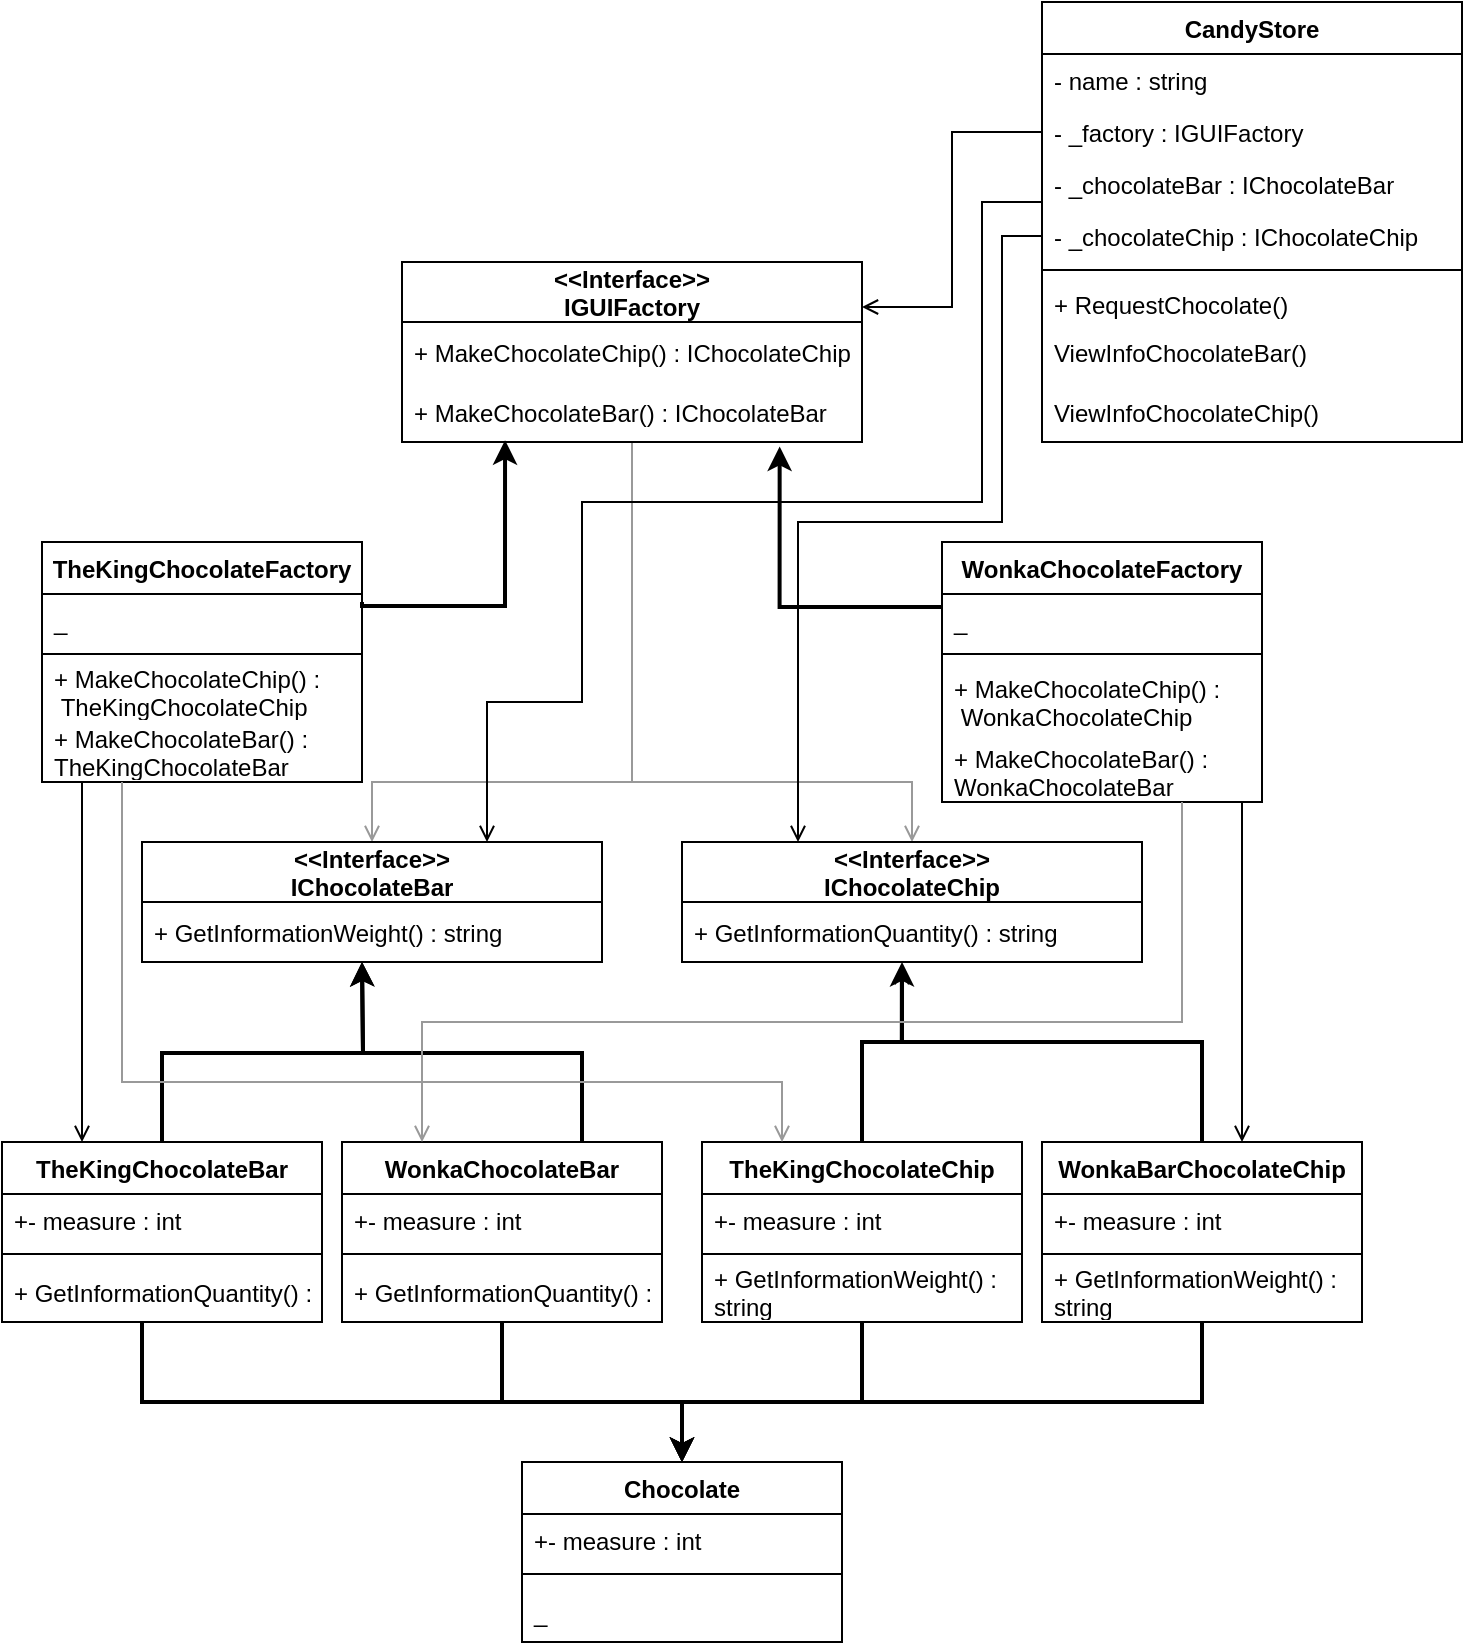 <mxfile version="15.5.2" type="device"><diagram id="3GgvhUc89ahAc1Mjnxzo" name="Page-1"><mxGraphModel dx="652" dy="363" grid="1" gridSize="10" guides="1" tooltips="1" connect="1" arrows="1" fold="1" page="1" pageScale="1" pageWidth="827" pageHeight="1169" math="0" shadow="0"><root><mxCell id="0"/><mxCell id="1" parent="0"/><mxCell id="TNm3wou5__plHZ7WyMn1-21" style="edgeStyle=orthogonalEdgeStyle;rounded=0;orthogonalLoop=1;jettySize=auto;html=1;entryX=0.5;entryY=0;entryDx=0;entryDy=0;fontColor=#000000;endArrow=open;endFill=0;strokeColor=#999999;" parent="1" source="TNm3wou5__plHZ7WyMn1-1" target="TNm3wou5__plHZ7WyMn1-16" edge="1"><mxGeometry relative="1" as="geometry"><Array as="points"><mxPoint x="345" y="430"/><mxPoint x="215" y="430"/></Array></mxGeometry></mxCell><mxCell id="TNm3wou5__plHZ7WyMn1-23" style="edgeStyle=orthogonalEdgeStyle;rounded=0;orthogonalLoop=1;jettySize=auto;html=1;entryX=0.5;entryY=0;entryDx=0;entryDy=0;fontColor=#000000;endArrow=open;endFill=0;strokeColor=#999999;" parent="1" source="TNm3wou5__plHZ7WyMn1-1" target="TNm3wou5__plHZ7WyMn1-19" edge="1"><mxGeometry relative="1" as="geometry"><Array as="points"><mxPoint x="345" y="430"/><mxPoint x="485" y="430"/></Array></mxGeometry></mxCell><mxCell id="TNm3wou5__plHZ7WyMn1-1" value="&lt;&lt;Interface&gt;&gt;&#10;IGUIFactory" style="swimlane;fontStyle=1;childLayout=stackLayout;horizontal=1;startSize=30;horizontalStack=0;resizeParent=1;resizeParentMax=0;resizeLast=0;collapsible=1;marginBottom=0;fontColor=#000000;labelBackgroundColor=none;" parent="1" vertex="1"><mxGeometry x="230" y="170" width="230" height="90" as="geometry"/></mxCell><mxCell id="TNm3wou5__plHZ7WyMn1-3" value="+ MakeChocolateChip() : IChocolateChip" style="text;strokeColor=none;fillColor=none;align=left;verticalAlign=middle;spacingLeft=4;spacingRight=4;overflow=hidden;points=[[0,0.5],[1,0.5]];portConstraint=eastwest;rotatable=0;" parent="TNm3wou5__plHZ7WyMn1-1" vertex="1"><mxGeometry y="30" width="230" height="30" as="geometry"/></mxCell><mxCell id="TNm3wou5__plHZ7WyMn1-2" value="+ MakeChocolateBar() : IChocolateBar" style="text;strokeColor=none;fillColor=none;align=left;verticalAlign=middle;spacingLeft=4;spacingRight=4;overflow=hidden;points=[[0,0.5],[1,0.5]];portConstraint=eastwest;rotatable=0;" parent="TNm3wou5__plHZ7WyMn1-1" vertex="1"><mxGeometry y="60" width="230" height="30" as="geometry"/></mxCell><mxCell id="TNm3wou5__plHZ7WyMn1-55" style="edgeStyle=orthogonalEdgeStyle;rounded=0;orthogonalLoop=1;jettySize=auto;html=1;entryX=0.25;entryY=0;entryDx=0;entryDy=0;fontColor=#000000;endArrow=open;endFill=0;strokeWidth=1;" parent="1" source="TNm3wou5__plHZ7WyMn1-5" target="TNm3wou5__plHZ7WyMn1-34" edge="1"><mxGeometry relative="1" as="geometry"><Array as="points"><mxPoint x="70" y="490"/><mxPoint x="70" y="490"/></Array></mxGeometry></mxCell><mxCell id="TNm3wou5__plHZ7WyMn1-5" value="TheKingChocolateFactory" style="swimlane;fontStyle=1;align=center;verticalAlign=top;childLayout=stackLayout;horizontal=1;startSize=26;horizontalStack=0;resizeParent=1;resizeParentMax=0;resizeLast=0;collapsible=1;marginBottom=0;labelBackgroundColor=none;fontColor=#000000;" parent="1" vertex="1"><mxGeometry x="50" y="310" width="160" height="120" as="geometry"/></mxCell><mxCell id="TNm3wou5__plHZ7WyMn1-6" value="_" style="text;strokeColor=none;fillColor=none;align=left;verticalAlign=top;spacingLeft=4;spacingRight=4;overflow=hidden;rotatable=0;points=[[0,0.5],[1,0.5]];portConstraint=eastwest;labelBackgroundColor=none;fontColor=#000000;" parent="TNm3wou5__plHZ7WyMn1-5" vertex="1"><mxGeometry y="26" width="160" height="26" as="geometry"/></mxCell><mxCell id="TNm3wou5__plHZ7WyMn1-7" value="" style="line;strokeWidth=1;fillColor=none;align=left;verticalAlign=middle;spacingTop=-1;spacingLeft=3;spacingRight=3;rotatable=0;labelPosition=right;points=[];portConstraint=eastwest;labelBackgroundColor=none;fontColor=#000000;" parent="TNm3wou5__plHZ7WyMn1-5" vertex="1"><mxGeometry y="52" width="160" height="8" as="geometry"/></mxCell><mxCell id="TNm3wou5__plHZ7WyMn1-26" value="+ MakeChocolateChip() :&#10; TheKingChocolateChip" style="text;strokeColor=none;fillColor=none;align=left;verticalAlign=middle;spacingLeft=4;spacingRight=4;overflow=hidden;points=[[0,0.5],[1,0.5]];portConstraint=eastwest;rotatable=0;" parent="TNm3wou5__plHZ7WyMn1-5" vertex="1"><mxGeometry y="60" width="160" height="30" as="geometry"/></mxCell><mxCell id="TNm3wou5__plHZ7WyMn1-27" value="+ MakeChocolateBar() : &#10;TheKingChocolateBar" style="text;strokeColor=none;fillColor=none;align=left;verticalAlign=middle;spacingLeft=4;spacingRight=4;overflow=hidden;points=[[0,0.5],[1,0.5]];portConstraint=eastwest;rotatable=0;" parent="TNm3wou5__plHZ7WyMn1-5" vertex="1"><mxGeometry y="90" width="160" height="30" as="geometry"/></mxCell><mxCell id="TNm3wou5__plHZ7WyMn1-10" value="WonkaChocolateFactory" style="swimlane;fontStyle=1;align=center;verticalAlign=top;childLayout=stackLayout;horizontal=1;startSize=26;horizontalStack=0;resizeParent=1;resizeParentMax=0;resizeLast=0;collapsible=1;marginBottom=0;labelBackgroundColor=none;fontColor=#000000;" parent="1" vertex="1"><mxGeometry x="500" y="310" width="160" height="130" as="geometry"/></mxCell><mxCell id="TNm3wou5__plHZ7WyMn1-11" value="_" style="text;strokeColor=none;fillColor=none;align=left;verticalAlign=top;spacingLeft=4;spacingRight=4;overflow=hidden;rotatable=0;points=[[0,0.5],[1,0.5]];portConstraint=eastwest;labelBackgroundColor=none;fontColor=#000000;" parent="TNm3wou5__plHZ7WyMn1-10" vertex="1"><mxGeometry y="26" width="160" height="26" as="geometry"/></mxCell><mxCell id="TNm3wou5__plHZ7WyMn1-12" value="" style="line;strokeWidth=1;fillColor=none;align=left;verticalAlign=middle;spacingTop=-1;spacingLeft=3;spacingRight=3;rotatable=0;labelPosition=right;points=[];portConstraint=eastwest;labelBackgroundColor=none;fontColor=#000000;" parent="TNm3wou5__plHZ7WyMn1-10" vertex="1"><mxGeometry y="52" width="160" height="8" as="geometry"/></mxCell><mxCell id="TNm3wou5__plHZ7WyMn1-13" value="+ MakeChocolateChip() :&#10; WonkaChocolateChip" style="text;strokeColor=none;fillColor=none;align=left;verticalAlign=top;spacingLeft=4;spacingRight=4;overflow=hidden;rotatable=0;points=[[0,0.5],[1,0.5]];portConstraint=eastwest;labelBackgroundColor=none;fontColor=#000000;" parent="TNm3wou5__plHZ7WyMn1-10" vertex="1"><mxGeometry y="60" width="160" height="40" as="geometry"/></mxCell><mxCell id="TNm3wou5__plHZ7WyMn1-28" value="+ MakeChocolateBar() : &#10;WonkaChocolateBar" style="text;strokeColor=none;fillColor=none;align=left;verticalAlign=middle;spacingLeft=4;spacingRight=4;overflow=hidden;points=[[0,0.5],[1,0.5]];portConstraint=eastwest;rotatable=0;" parent="TNm3wou5__plHZ7WyMn1-10" vertex="1"><mxGeometry y="100" width="160" height="30" as="geometry"/></mxCell><mxCell id="TNm3wou5__plHZ7WyMn1-14" value="" style="endArrow=classic;html=1;rounded=0;fontColor=#000000;edgeStyle=orthogonalEdgeStyle;exitX=1;exitY=0.25;exitDx=0;exitDy=0;entryX=0.224;entryY=0.97;entryDx=0;entryDy=0;entryPerimeter=0;strokeWidth=2;" parent="1" source="TNm3wou5__plHZ7WyMn1-5" target="TNm3wou5__plHZ7WyMn1-2" edge="1"><mxGeometry width="50" height="50" relative="1" as="geometry"><mxPoint x="290" y="350" as="sourcePoint"/><mxPoint x="340" y="300" as="targetPoint"/><Array as="points"><mxPoint x="282" y="342"/></Array></mxGeometry></mxCell><mxCell id="TNm3wou5__plHZ7WyMn1-15" value="" style="endArrow=classic;html=1;rounded=0;fontColor=#000000;edgeStyle=orthogonalEdgeStyle;entryX=0.821;entryY=1.075;entryDx=0;entryDy=0;entryPerimeter=0;exitX=0;exitY=0.25;exitDx=0;exitDy=0;strokeWidth=2;" parent="1" source="TNm3wou5__plHZ7WyMn1-10" target="TNm3wou5__plHZ7WyMn1-2" edge="1"><mxGeometry width="50" height="50" relative="1" as="geometry"><mxPoint x="410" y="352" as="sourcePoint"/><mxPoint x="350.63" y="271.68" as="targetPoint"/><Array as="points"><mxPoint x="419" y="342"/></Array></mxGeometry></mxCell><mxCell id="TNm3wou5__plHZ7WyMn1-16" value="&lt;&lt;Interface&gt;&gt;&#10;IChocolateBar" style="swimlane;fontStyle=1;childLayout=stackLayout;horizontal=1;startSize=30;horizontalStack=0;resizeParent=1;resizeParentMax=0;resizeLast=0;collapsible=1;marginBottom=0;fontColor=#000000;labelBackgroundColor=none;" parent="1" vertex="1"><mxGeometry x="100" y="460" width="230" height="60" as="geometry"/></mxCell><mxCell id="TNm3wou5__plHZ7WyMn1-17" value="+ GetInformationWeight() : string" style="text;strokeColor=none;fillColor=none;align=left;verticalAlign=middle;spacingLeft=4;spacingRight=4;overflow=hidden;points=[[0,0.5],[1,0.5]];portConstraint=eastwest;rotatable=0;" parent="TNm3wou5__plHZ7WyMn1-16" vertex="1"><mxGeometry y="30" width="230" height="30" as="geometry"/></mxCell><mxCell id="TNm3wou5__plHZ7WyMn1-19" value="&lt;&lt;Interface&gt;&gt;&#10;IChocolateChip" style="swimlane;fontStyle=1;childLayout=stackLayout;horizontal=1;startSize=30;horizontalStack=0;resizeParent=1;resizeParentMax=0;resizeLast=0;collapsible=1;marginBottom=0;fontColor=#000000;labelBackgroundColor=none;" parent="1" vertex="1"><mxGeometry x="370" y="460" width="230" height="60" as="geometry"/></mxCell><mxCell id="TNm3wou5__plHZ7WyMn1-20" value="+ GetInformationQuantity() : string" style="text;strokeColor=none;fillColor=none;align=left;verticalAlign=middle;spacingLeft=4;spacingRight=4;overflow=hidden;points=[[0,0.5],[1,0.5]];portConstraint=eastwest;rotatable=0;" parent="TNm3wou5__plHZ7WyMn1-19" vertex="1"><mxGeometry y="30" width="230" height="30" as="geometry"/></mxCell><mxCell id="UEDaSv_9zaMJPYuGc_5g-8" style="edgeStyle=orthogonalEdgeStyle;rounded=0;orthogonalLoop=1;jettySize=auto;html=1;strokeColor=#000000;strokeWidth=2;" edge="1" parent="1" source="TNm3wou5__plHZ7WyMn1-29"><mxGeometry relative="1" as="geometry"><mxPoint x="370" y="770" as="targetPoint"/><Array as="points"><mxPoint x="630" y="740"/><mxPoint x="370" y="740"/></Array></mxGeometry></mxCell><mxCell id="TNm3wou5__plHZ7WyMn1-29" value="WonkaBarChocolateChip" style="swimlane;fontStyle=1;align=center;verticalAlign=top;childLayout=stackLayout;horizontal=1;startSize=26;horizontalStack=0;resizeParent=1;resizeParentMax=0;resizeLast=0;collapsible=1;marginBottom=0;labelBackgroundColor=none;fontColor=#000000;" parent="1" vertex="1"><mxGeometry x="550" y="610" width="160" height="90" as="geometry"/></mxCell><mxCell id="TNm3wou5__plHZ7WyMn1-30" value="+- measure : int" style="text;strokeColor=none;fillColor=none;align=left;verticalAlign=top;spacingLeft=4;spacingRight=4;overflow=hidden;rotatable=0;points=[[0,0.5],[1,0.5]];portConstraint=eastwest;labelBackgroundColor=none;fontColor=#000000;" parent="TNm3wou5__plHZ7WyMn1-29" vertex="1"><mxGeometry y="26" width="160" height="26" as="geometry"/></mxCell><mxCell id="TNm3wou5__plHZ7WyMn1-31" value="" style="line;strokeWidth=1;fillColor=none;align=left;verticalAlign=middle;spacingTop=-1;spacingLeft=3;spacingRight=3;rotatable=0;labelPosition=right;points=[];portConstraint=eastwest;labelBackgroundColor=none;fontColor=#000000;" parent="TNm3wou5__plHZ7WyMn1-29" vertex="1"><mxGeometry y="52" width="160" height="8" as="geometry"/></mxCell><mxCell id="TNm3wou5__plHZ7WyMn1-32" value="+ GetInformationWeight() :&#10;string" style="text;strokeColor=none;fillColor=none;align=left;verticalAlign=middle;spacingLeft=4;spacingRight=4;overflow=hidden;points=[[0,0.5],[1,0.5]];portConstraint=eastwest;rotatable=0;" parent="TNm3wou5__plHZ7WyMn1-29" vertex="1"><mxGeometry y="60" width="160" height="30" as="geometry"/></mxCell><mxCell id="UEDaSv_9zaMJPYuGc_5g-6" style="edgeStyle=orthogonalEdgeStyle;rounded=0;orthogonalLoop=1;jettySize=auto;html=1;entryX=0.5;entryY=0;entryDx=0;entryDy=0;strokeColor=#000000;strokeWidth=2;" edge="1" parent="1" source="TNm3wou5__plHZ7WyMn1-34" target="UEDaSv_9zaMJPYuGc_5g-1"><mxGeometry relative="1" as="geometry"><Array as="points"><mxPoint x="100" y="740"/><mxPoint x="370" y="740"/></Array></mxGeometry></mxCell><mxCell id="TNm3wou5__plHZ7WyMn1-34" value="TheKingChocolateBar" style="swimlane;fontStyle=1;align=center;verticalAlign=top;childLayout=stackLayout;horizontal=1;startSize=26;horizontalStack=0;resizeParent=1;resizeParentMax=0;resizeLast=0;collapsible=1;marginBottom=0;labelBackgroundColor=none;fontColor=#000000;" parent="1" vertex="1"><mxGeometry x="30" y="610" width="160" height="90" as="geometry"/></mxCell><mxCell id="TNm3wou5__plHZ7WyMn1-35" value="+- measure : int" style="text;strokeColor=none;fillColor=none;align=left;verticalAlign=top;spacingLeft=4;spacingRight=4;overflow=hidden;rotatable=0;points=[[0,0.5],[1,0.5]];portConstraint=eastwest;labelBackgroundColor=none;fontColor=#000000;" parent="TNm3wou5__plHZ7WyMn1-34" vertex="1"><mxGeometry y="26" width="160" height="26" as="geometry"/></mxCell><mxCell id="TNm3wou5__plHZ7WyMn1-36" value="" style="line;strokeWidth=1;fillColor=none;align=left;verticalAlign=middle;spacingTop=-1;spacingLeft=3;spacingRight=3;rotatable=0;labelPosition=right;points=[];portConstraint=eastwest;labelBackgroundColor=none;fontColor=#000000;" parent="TNm3wou5__plHZ7WyMn1-34" vertex="1"><mxGeometry y="52" width="160" height="8" as="geometry"/></mxCell><mxCell id="TNm3wou5__plHZ7WyMn1-37" value="+ GetInformationQuantity() : string" style="text;strokeColor=none;fillColor=none;align=left;verticalAlign=middle;spacingLeft=4;spacingRight=4;overflow=hidden;points=[[0,0.5],[1,0.5]];portConstraint=eastwest;rotatable=0;" parent="TNm3wou5__plHZ7WyMn1-34" vertex="1"><mxGeometry y="60" width="160" height="30" as="geometry"/></mxCell><mxCell id="UEDaSv_9zaMJPYuGc_5g-5" style="edgeStyle=orthogonalEdgeStyle;rounded=0;orthogonalLoop=1;jettySize=auto;html=1;entryX=0.5;entryY=0;entryDx=0;entryDy=0;strokeColor=#000000;strokeWidth=2;" edge="1" parent="1" source="TNm3wou5__plHZ7WyMn1-39" target="UEDaSv_9zaMJPYuGc_5g-1"><mxGeometry relative="1" as="geometry"><Array as="points"><mxPoint x="280" y="740"/><mxPoint x="370" y="740"/></Array></mxGeometry></mxCell><mxCell id="TNm3wou5__plHZ7WyMn1-39" value="WonkaChocolateBar" style="swimlane;fontStyle=1;align=center;verticalAlign=top;childLayout=stackLayout;horizontal=1;startSize=26;horizontalStack=0;resizeParent=1;resizeParentMax=0;resizeLast=0;collapsible=1;marginBottom=0;labelBackgroundColor=none;fontColor=#000000;" parent="1" vertex="1"><mxGeometry x="200" y="610" width="160" height="90" as="geometry"/></mxCell><mxCell id="TNm3wou5__plHZ7WyMn1-40" value="+- measure : int" style="text;strokeColor=none;fillColor=none;align=left;verticalAlign=top;spacingLeft=4;spacingRight=4;overflow=hidden;rotatable=0;points=[[0,0.5],[1,0.5]];portConstraint=eastwest;labelBackgroundColor=none;fontColor=#000000;" parent="TNm3wou5__plHZ7WyMn1-39" vertex="1"><mxGeometry y="26" width="160" height="26" as="geometry"/></mxCell><mxCell id="TNm3wou5__plHZ7WyMn1-41" value="" style="line;strokeWidth=1;fillColor=none;align=left;verticalAlign=middle;spacingTop=-1;spacingLeft=3;spacingRight=3;rotatable=0;labelPosition=right;points=[];portConstraint=eastwest;labelBackgroundColor=none;fontColor=#000000;" parent="TNm3wou5__plHZ7WyMn1-39" vertex="1"><mxGeometry y="52" width="160" height="8" as="geometry"/></mxCell><mxCell id="TNm3wou5__plHZ7WyMn1-42" value="+ GetInformationQuantity() : string" style="text;strokeColor=none;fillColor=none;align=left;verticalAlign=middle;spacingLeft=4;spacingRight=4;overflow=hidden;points=[[0,0.5],[1,0.5]];portConstraint=eastwest;rotatable=0;" parent="TNm3wou5__plHZ7WyMn1-39" vertex="1"><mxGeometry y="60" width="160" height="30" as="geometry"/></mxCell><mxCell id="TNm3wou5__plHZ7WyMn1-49" style="edgeStyle=orthogonalEdgeStyle;rounded=0;orthogonalLoop=1;jettySize=auto;html=1;entryX=0.478;entryY=1.024;entryDx=0;entryDy=0;entryPerimeter=0;fontColor=#000000;endArrow=open;endFill=0;strokeWidth=2;" parent="1" source="TNm3wou5__plHZ7WyMn1-43" target="TNm3wou5__plHZ7WyMn1-20" edge="1"><mxGeometry relative="1" as="geometry"><Array as="points"><mxPoint x="460" y="560"/><mxPoint x="480" y="560"/></Array></mxGeometry></mxCell><mxCell id="UEDaSv_9zaMJPYuGc_5g-7" style="edgeStyle=orthogonalEdgeStyle;rounded=0;orthogonalLoop=1;jettySize=auto;html=1;entryX=0.5;entryY=0;entryDx=0;entryDy=0;strokeColor=#000000;strokeWidth=2;" edge="1" parent="1" source="TNm3wou5__plHZ7WyMn1-43" target="UEDaSv_9zaMJPYuGc_5g-1"><mxGeometry relative="1" as="geometry"><Array as="points"><mxPoint x="460" y="740"/><mxPoint x="370" y="740"/></Array></mxGeometry></mxCell><mxCell id="TNm3wou5__plHZ7WyMn1-43" value="TheKingChocolateChip" style="swimlane;fontStyle=1;align=center;verticalAlign=top;childLayout=stackLayout;horizontal=1;startSize=26;horizontalStack=0;resizeParent=1;resizeParentMax=0;resizeLast=0;collapsible=1;marginBottom=0;labelBackgroundColor=none;fontColor=#000000;" parent="1" vertex="1"><mxGeometry x="380" y="610" width="160" height="90" as="geometry"/></mxCell><mxCell id="TNm3wou5__plHZ7WyMn1-44" value="+- measure : int" style="text;strokeColor=none;fillColor=none;align=left;verticalAlign=top;spacingLeft=4;spacingRight=4;overflow=hidden;rotatable=0;points=[[0,0.5],[1,0.5]];portConstraint=eastwest;labelBackgroundColor=none;fontColor=#000000;" parent="TNm3wou5__plHZ7WyMn1-43" vertex="1"><mxGeometry y="26" width="160" height="26" as="geometry"/></mxCell><mxCell id="TNm3wou5__plHZ7WyMn1-45" value="" style="line;strokeWidth=1;fillColor=none;align=left;verticalAlign=middle;spacingTop=-1;spacingLeft=3;spacingRight=3;rotatable=0;labelPosition=right;points=[];portConstraint=eastwest;labelBackgroundColor=none;fontColor=#000000;" parent="TNm3wou5__plHZ7WyMn1-43" vertex="1"><mxGeometry y="52" width="160" height="8" as="geometry"/></mxCell><mxCell id="TNm3wou5__plHZ7WyMn1-46" value="+ GetInformationWeight() :&#10;string" style="text;strokeColor=none;fillColor=none;align=left;verticalAlign=middle;spacingLeft=4;spacingRight=4;overflow=hidden;points=[[0,0.5],[1,0.5]];portConstraint=eastwest;rotatable=0;" parent="TNm3wou5__plHZ7WyMn1-43" vertex="1"><mxGeometry y="60" width="160" height="30" as="geometry"/></mxCell><mxCell id="TNm3wou5__plHZ7WyMn1-47" value="" style="endArrow=classic;html=1;rounded=0;fontColor=#000000;edgeStyle=orthogonalEdgeStyle;entryX=0.821;entryY=1.075;entryDx=0;entryDy=0;entryPerimeter=0;exitX=0.5;exitY=0;exitDx=0;exitDy=0;strokeWidth=2;" parent="1" source="TNm3wou5__plHZ7WyMn1-29" edge="1"><mxGeometry width="50" height="50" relative="1" as="geometry"><mxPoint x="561.18" y="600.25" as="sourcePoint"/><mxPoint x="480.01" y="520" as="targetPoint"/><Array as="points"><mxPoint x="630" y="560"/><mxPoint x="480" y="560"/></Array></mxGeometry></mxCell><mxCell id="TNm3wou5__plHZ7WyMn1-53" value="" style="endArrow=classic;html=1;rounded=0;fontColor=#000000;strokeWidth=2;edgeStyle=orthogonalEdgeStyle;exitX=0.5;exitY=0;exitDx=0;exitDy=0;" parent="1" source="TNm3wou5__plHZ7WyMn1-34" edge="1"><mxGeometry width="50" height="50" relative="1" as="geometry"><mxPoint x="160" y="570" as="sourcePoint"/><mxPoint x="210" y="520" as="targetPoint"/></mxGeometry></mxCell><mxCell id="TNm3wou5__plHZ7WyMn1-54" value="" style="endArrow=classic;html=1;rounded=0;fontColor=#000000;strokeWidth=2;edgeStyle=orthogonalEdgeStyle;exitX=0.75;exitY=0;exitDx=0;exitDy=0;" parent="1" source="TNm3wou5__plHZ7WyMn1-39" edge="1"><mxGeometry width="50" height="50" relative="1" as="geometry"><mxPoint x="110" y="610" as="sourcePoint"/><mxPoint x="210" y="520" as="targetPoint"/></mxGeometry></mxCell><mxCell id="TNm3wou5__plHZ7WyMn1-56" style="edgeStyle=orthogonalEdgeStyle;rounded=0;orthogonalLoop=1;jettySize=auto;html=1;entryX=0.25;entryY=0;entryDx=0;entryDy=0;fontColor=#000000;endArrow=open;endFill=0;strokeWidth=1;fillColor=#f5f5f5;strokeColor=#999999;" parent="1" target="TNm3wou5__plHZ7WyMn1-43" edge="1"><mxGeometry relative="1" as="geometry"><mxPoint x="90" y="430" as="sourcePoint"/><mxPoint x="80" y="620" as="targetPoint"/><Array as="points"><mxPoint x="90" y="580"/><mxPoint x="420" y="580"/></Array></mxGeometry></mxCell><mxCell id="TNm3wou5__plHZ7WyMn1-59" style="edgeStyle=orthogonalEdgeStyle;rounded=0;orthogonalLoop=1;jettySize=auto;html=1;fontColor=#000000;endArrow=open;endFill=0;strokeWidth=1;" parent="1" edge="1"><mxGeometry relative="1" as="geometry"><mxPoint x="650" y="440" as="sourcePoint"/><mxPoint x="650" y="610" as="targetPoint"/><Array as="points"><mxPoint x="650" y="500"/><mxPoint x="650" y="500"/></Array></mxGeometry></mxCell><mxCell id="TNm3wou5__plHZ7WyMn1-60" style="edgeStyle=orthogonalEdgeStyle;rounded=0;orthogonalLoop=1;jettySize=auto;html=1;fontColor=#000000;endArrow=open;endFill=0;strokeWidth=1;entryX=0.25;entryY=0;entryDx=0;entryDy=0;fillColor=#f5f5f5;strokeColor=#999999;" parent="1" target="TNm3wou5__plHZ7WyMn1-39" edge="1"><mxGeometry relative="1" as="geometry"><mxPoint x="620" y="440" as="sourcePoint"/><mxPoint x="620" y="610" as="targetPoint"/><Array as="points"><mxPoint x="620" y="550"/><mxPoint x="240" y="550"/></Array></mxGeometry></mxCell><mxCell id="TNm3wou5__plHZ7WyMn1-70" style="edgeStyle=orthogonalEdgeStyle;rounded=0;orthogonalLoop=1;jettySize=auto;html=1;entryX=1;entryY=0.25;entryDx=0;entryDy=0;fontColor=#000000;endArrow=open;endFill=0;strokeWidth=1;exitX=0;exitY=0.5;exitDx=0;exitDy=0;strokeColor=#000000;" parent="1" source="TNm3wou5__plHZ7WyMn1-66" target="TNm3wou5__plHZ7WyMn1-1" edge="1"><mxGeometry relative="1" as="geometry"/></mxCell><mxCell id="TNm3wou5__plHZ7WyMn1-61" value="CandyStore" style="swimlane;fontStyle=1;align=center;verticalAlign=top;childLayout=stackLayout;horizontal=1;startSize=26;horizontalStack=0;resizeParent=1;resizeParentMax=0;resizeLast=0;collapsible=1;marginBottom=0;labelBackgroundColor=none;fontColor=#000000;" parent="1" vertex="1"><mxGeometry x="550" y="40" width="210" height="220" as="geometry"/></mxCell><mxCell id="TNm3wou5__plHZ7WyMn1-62" value="- name : string" style="text;strokeColor=none;fillColor=none;align=left;verticalAlign=top;spacingLeft=4;spacingRight=4;overflow=hidden;rotatable=0;points=[[0,0.5],[1,0.5]];portConstraint=eastwest;labelBackgroundColor=none;fontColor=#000000;" parent="TNm3wou5__plHZ7WyMn1-61" vertex="1"><mxGeometry y="26" width="210" height="26" as="geometry"/></mxCell><mxCell id="TNm3wou5__plHZ7WyMn1-66" value="- _factory : IGUIFactory&#10;" style="text;strokeColor=none;fillColor=none;align=left;verticalAlign=top;spacingLeft=4;spacingRight=4;overflow=hidden;rotatable=0;points=[[0,0.5],[1,0.5]];portConstraint=eastwest;labelBackgroundColor=none;fontColor=#000000;" parent="TNm3wou5__plHZ7WyMn1-61" vertex="1"><mxGeometry y="52" width="210" height="26" as="geometry"/></mxCell><mxCell id="TNm3wou5__plHZ7WyMn1-67" value="- _chocolateBar : IChocolateBar&#10;" style="text;strokeColor=none;fillColor=none;align=left;verticalAlign=top;spacingLeft=4;spacingRight=4;overflow=hidden;rotatable=0;points=[[0,0.5],[1,0.5]];portConstraint=eastwest;labelBackgroundColor=none;fontColor=#000000;" parent="TNm3wou5__plHZ7WyMn1-61" vertex="1"><mxGeometry y="78" width="210" height="26" as="geometry"/></mxCell><mxCell id="TNm3wou5__plHZ7WyMn1-68" value="- _chocolateChip : IChocolateChip" style="text;strokeColor=none;fillColor=none;align=left;verticalAlign=top;spacingLeft=4;spacingRight=4;overflow=hidden;rotatable=0;points=[[0,0.5],[1,0.5]];portConstraint=eastwest;labelBackgroundColor=none;fontColor=#000000;" parent="TNm3wou5__plHZ7WyMn1-61" vertex="1"><mxGeometry y="104" width="210" height="26" as="geometry"/></mxCell><mxCell id="TNm3wou5__plHZ7WyMn1-63" value="" style="line;strokeWidth=1;fillColor=none;align=left;verticalAlign=middle;spacingTop=-1;spacingLeft=3;spacingRight=3;rotatable=0;labelPosition=right;points=[];portConstraint=eastwest;labelBackgroundColor=none;fontColor=#000000;" parent="TNm3wou5__plHZ7WyMn1-61" vertex="1"><mxGeometry y="130" width="210" height="8" as="geometry"/></mxCell><mxCell id="TNm3wou5__plHZ7WyMn1-64" value="+ RequestChocolate()" style="text;strokeColor=none;fillColor=none;align=left;verticalAlign=top;spacingLeft=4;spacingRight=4;overflow=hidden;rotatable=0;points=[[0,0.5],[1,0.5]];portConstraint=eastwest;labelBackgroundColor=none;fontColor=#000000;" parent="TNm3wou5__plHZ7WyMn1-61" vertex="1"><mxGeometry y="138" width="210" height="22" as="geometry"/></mxCell><mxCell id="TNm3wou5__plHZ7WyMn1-65" value="ViewInfoChocolateBar()" style="text;strokeColor=none;fillColor=none;align=left;verticalAlign=middle;spacingLeft=4;spacingRight=4;overflow=hidden;points=[[0,0.5],[1,0.5]];portConstraint=eastwest;rotatable=0;" parent="TNm3wou5__plHZ7WyMn1-61" vertex="1"><mxGeometry y="160" width="210" height="30" as="geometry"/></mxCell><mxCell id="TNm3wou5__plHZ7WyMn1-69" value="ViewInfoChocolateChip()" style="text;strokeColor=none;fillColor=none;align=left;verticalAlign=middle;spacingLeft=4;spacingRight=4;overflow=hidden;points=[[0,0.5],[1,0.5]];portConstraint=eastwest;rotatable=0;" parent="TNm3wou5__plHZ7WyMn1-61" vertex="1"><mxGeometry y="190" width="210" height="30" as="geometry"/></mxCell><mxCell id="TNm3wou5__plHZ7WyMn1-71" style="edgeStyle=orthogonalEdgeStyle;rounded=0;orthogonalLoop=1;jettySize=auto;html=1;entryX=0.75;entryY=0;entryDx=0;entryDy=0;fontColor=#000000;endArrow=open;endFill=0;strokeWidth=1;exitX=0;exitY=0.5;exitDx=0;exitDy=0;strokeColor=#000000;" parent="1" target="TNm3wou5__plHZ7WyMn1-16" edge="1"><mxGeometry relative="1" as="geometry"><mxPoint x="550" y="140.0" as="sourcePoint"/><mxPoint x="460" y="227.5" as="targetPoint"/><Array as="points"><mxPoint x="520" y="140"/><mxPoint x="520" y="290"/><mxPoint x="320" y="290"/><mxPoint x="320" y="390"/><mxPoint x="273" y="390"/></Array></mxGeometry></mxCell><mxCell id="TNm3wou5__plHZ7WyMn1-72" style="edgeStyle=orthogonalEdgeStyle;rounded=0;orthogonalLoop=1;jettySize=auto;html=1;entryX=0.25;entryY=0;entryDx=0;entryDy=0;fontColor=#000000;endArrow=open;endFill=0;strokeWidth=1;exitX=0;exitY=0.5;exitDx=0;exitDy=0;strokeColor=#000000;" parent="1" source="TNm3wou5__plHZ7WyMn1-68" target="TNm3wou5__plHZ7WyMn1-19" edge="1"><mxGeometry relative="1" as="geometry"><mxPoint x="560" y="150.0" as="sourcePoint"/><mxPoint x="282.5" y="470" as="targetPoint"/><Array as="points"><mxPoint x="530" y="157"/><mxPoint x="530" y="300"/><mxPoint x="428" y="300"/><mxPoint x="428" y="460"/></Array></mxGeometry></mxCell><mxCell id="UEDaSv_9zaMJPYuGc_5g-1" value="Chocolate" style="swimlane;fontStyle=1;align=center;verticalAlign=top;childLayout=stackLayout;horizontal=1;startSize=26;horizontalStack=0;resizeParent=1;resizeParentMax=0;resizeLast=0;collapsible=1;marginBottom=0;labelBackgroundColor=none;fontColor=#000000;" vertex="1" parent="1"><mxGeometry x="290" y="770" width="160" height="90" as="geometry"/></mxCell><mxCell id="UEDaSv_9zaMJPYuGc_5g-2" value="+- measure : int" style="text;strokeColor=none;fillColor=none;align=left;verticalAlign=top;spacingLeft=4;spacingRight=4;overflow=hidden;rotatable=0;points=[[0,0.5],[1,0.5]];portConstraint=eastwest;labelBackgroundColor=none;fontColor=#000000;" vertex="1" parent="UEDaSv_9zaMJPYuGc_5g-1"><mxGeometry y="26" width="160" height="26" as="geometry"/></mxCell><mxCell id="UEDaSv_9zaMJPYuGc_5g-3" value="" style="line;strokeWidth=1;fillColor=none;align=left;verticalAlign=middle;spacingTop=-1;spacingLeft=3;spacingRight=3;rotatable=0;labelPosition=right;points=[];portConstraint=eastwest;labelBackgroundColor=none;fontColor=#000000;" vertex="1" parent="UEDaSv_9zaMJPYuGc_5g-1"><mxGeometry y="52" width="160" height="8" as="geometry"/></mxCell><mxCell id="UEDaSv_9zaMJPYuGc_5g-4" value="_" style="text;strokeColor=none;fillColor=none;align=left;verticalAlign=middle;spacingLeft=4;spacingRight=4;overflow=hidden;points=[[0,0.5],[1,0.5]];portConstraint=eastwest;rotatable=0;" vertex="1" parent="UEDaSv_9zaMJPYuGc_5g-1"><mxGeometry y="60" width="160" height="30" as="geometry"/></mxCell></root></mxGraphModel></diagram></mxfile>